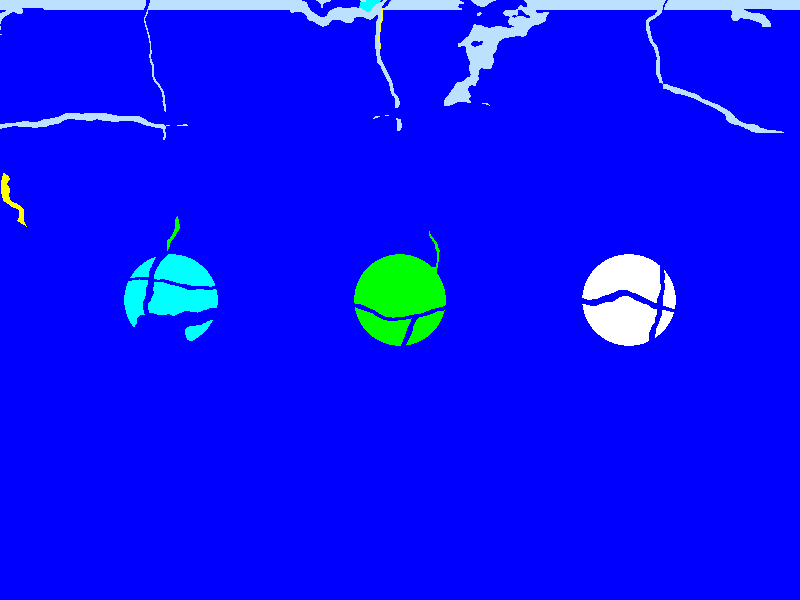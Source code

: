 
#include "colors.inc"

#version 3.6;
global_settings {  assumed_gamma 1.0 }

/*
//Para ver como un Sistema derecho
camera {  //  Camera StdCam
  location  <0.000, 5.000, 0>
  direction <0.0,     0.0,  1.9067>
  sky       <0.0,     0.0,  1.0>  // Z esta arriba
  up        <0.0,     0.0,  1.0>  // 
  right     <1.33333, 0.0,  0.0>
  look_at   <0.000, 0.000, 0.000>
} 
*/



// La camara que muestra como es el sistema de coordenadas en Pov-Ray
#declare Camera_0 = camera {
			  angle    35
			  location -5*x
		    right    x*image_width/image_height
		    look_at  <0 , 0, 0>}


#declare Camera_1 = camera {
			  angle    35
			  location -2*z
 right    x*image_width/image_height
		    look_at  <0 , 0, 0>}


#declare Camera_2 = camera {/*ultra_wide_angle*/ angle 90 // right side view
                            location  <3.0 , 1.0 , 0.0>
                            right     x*image_width/image_height
                            look_at   <0.0 , 0.0 , 0.0>}

#declare Camera_3 = camera {/*ultra_wide_angle*/ angle 10        // top view
                            location  <0.0 , 3.0 ,-2.>
                            right     x*image_width/image_height
                            look_at   <0.0 , 0.0 , 0.0>}

//Mantiene una linea recta sin deformarla
#declare Camera_4 =camera{ // perspective //optional
        location < 0.00, 3, -3.00>
        look_at  < 0.00, 0,  0>
        right x*image_width/image_height
        angle  50} 

//Esta curva una linea recta
#declare Camera_5 =camera{ ultra_wide_angle angle 120 //cambiar el angulo para ver efecto
        location < 0.00, 3, -3.00>
        look_at  < 0.00, 0,  0>
        right x*image_width/image_height} 

// Camara ortografica. Paralelas permanecen paralelas y objetos del mismo tamaño
#declare Camera_6 =
camera{ orthographic angle  33
        location < 0.00, 3,-3.00>
        look_at  < 0.00, 0,  0>
        right x*image_width/image_height} 

//ortografica isometrica
#declare Camera_7 =
camera{ orthographic angle 50
        location < 3,3,-5>
        look_at  <  0.00, 1,  0.00>
        right x*image_width/image_height} 

//camara cilindrica
#declare Camera_8 =
camera{ cylinder 1 angle 180
        location < 0.00,0, -2.00>
        look_at  <  0.00,0,0>      
        right 1.33
        up  1
      } 

//camara esferica
#declare Camera_9 =
camera{ spherical
        angle 358  // horizontal
              180  // vertical(optional)
        location <  0.00, 0.00, -2>
        look_at  <  0.00, 0,0>
        right  x*image_width/image_height
      } 

//camara esferica
#declare Camera_10=

camera{ fisheye
        angle 180 // horizontal
        location < 0.00,0.00,-2>
        look_at  <  0.00, 0,  0>
        right  x*image_width/image_height
      } 

//camara blur
#declare Camera_11=
camera{ angle 40
        location < 0.00,2.00,-3.00>
        look_at  < 0.00,0, 0>
        right  x*image_width/image_height      
     // focal blur settings:
        focal_point <0.20,1.5,-5.25>
        aperture 0.7     // 0.05 ~ 1.5
        blur_samples 100 // 4 ~ 100
        confidence 0.9   // 0 ~ 1
        variance 1/128   // 1/64 ~ 1/1024 ~
      } 

//camara perturbada
#declare Camera_12=
camera{ angle 40
        location < 0.00,2.00,-3.00>
        look_at  < 0.00,0.00, 0>
        right  x*image_width/image_height      
        normal{ bumps 0.15
                scale 0.4 translate<-0.2,0,0>}
      } 


//camara perturbada 2
#declare Camera_13=
camera{ angle 40
        location < 0.00,2.00,-3.00>
        look_at  < 0.00,0, 0>
        right  x*image_width/image_height      
        normal{ cells 0.15 turbulence 0.2
                scale 0.3 translate<-0.0,0,0>}
      } 

                                                   

//  AQUI SE ELIGE EL TIPO DE CAMARA (1-13) QUE SE USA EN LA ESCENA
camera{Camera_13}


//*****************************************************************
background { color Blue}

//---------------------------------------
light_source{ <1500,2500,-2500>  // La luz esta apuntando de la pantalla hacia atras de la pantalla
              color rgb<1,1,1> }
//---------------------------------------

sphere{ <0,0,0>, 0.15   texture { pigment{ color Green }
                  finish { diffuse 0.9
                           phong 1}
                } // Fin de la textura

       } // Fin de la esfera

sphere{ <1.5,0,0>, 0.15   texture { pigment{ color Red }
                  finish { diffuse 0.9
                           phong 1}
                } // Fin de la textura

       } // Fin de la esfera


sphere{ <-1.5,0,0>, 0.15   texture { pigment{ color Yellow }
                  finish { diffuse 0.9
                           phong 1}
                } // Fin de la textura

       } // Fin de la esfera

sphere{ <-0.75,0,0>, 0.15   texture { pigment{ color Cyan}
                  finish { diffuse 0.9
                           phong 1}
                } // Fin de la textura

       } // Fin de la esfera

sphere{ <0.75,0,0>, 0.15   texture { pigment{ color White }
                  finish { diffuse 0.9
                           phong 1}
                } // Fin de la textura

       } // Fin de la esfera


sphere{ <2.75,0,0>, 0.15   texture { pigment{ color Pink }
                  finish { diffuse 0.9
                           phong 1}
                } // Fin de la textura

       } // Fin de la esfera

sphere{ <-2.75,0,0>, 0.15   texture { pigment{ color Blue*1.3 }
                  finish { diffuse 0.9
                           phong 1}
                } // Fin de la textura

       } // Fin de la esfera
//*******************************************************
cylinder {
  <3,  0, 0>,        //Primer "tapa" del cilindro.
  <-3, 0, 0>,        //Segunda "tapa" del cilindro.
  1                 //Radio del cilindro.

  pigment {         
    rgb <0.5, 0.75, 1>   //color AZUL.
  }

  translate y*3  translate z*0  translate x*0  //Apoyamos el cilindro en el suelo.
scale 0.5}


/*plane { y, -4            //Colocamos un objeto (un plano)
  pigment {
    checker rgb 1, rgb 0.75
  }
}*/